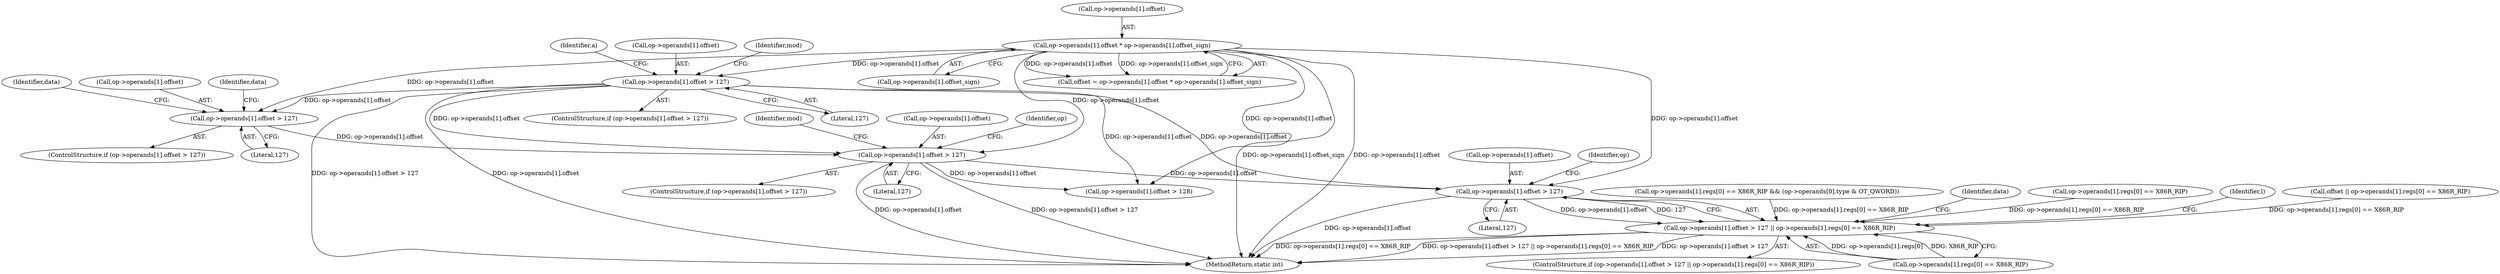 digraph "0_radare2_f17bfd9f1da05f30f23a4dd05e9d2363e1406948@API" {
"1003173" [label="(Call,op->operands[1].offset > 127)"];
"1002014" [label="(Call,op->operands[1].offset * op->operands[1].offset_sign)"];
"1002962" [label="(Call,op->operands[1].offset > 127)"];
"1002907" [label="(Call,op->operands[1].offset > 127)"];
"1002853" [label="(Call,op->operands[1].offset > 127)"];
"1003172" [label="(Call,op->operands[1].offset > 127 || op->operands[1].regs[0] == X86R_RIP)"];
"1002947" [label="(Identifier,data)"];
"1002962" [label="(Call,op->operands[1].offset > 127)"];
"1003098" [label="(Call,op->operands[1].offset > 128)"];
"1002906" [label="(ControlStructure,if (op->operands[1].offset > 127))"];
"1002919" [label="(Identifier,data)"];
"1002915" [label="(Literal,127)"];
"1003174" [label="(Call,op->operands[1].offset)"];
"1002870" [label="(Identifier,a)"];
"1002854" [label="(Call,op->operands[1].offset)"];
"1002022" [label="(Call,op->operands[1].offset_sign)"];
"1003072" [label="(Identifier,op)"];
"1002961" [label="(ControlStructure,if (op->operands[1].offset > 127))"];
"1003173" [label="(Call,op->operands[1].offset > 127)"];
"1003171" [label="(ControlStructure,if (op->operands[1].offset > 127 || op->operands[1].regs[0] == X86R_RIP))"];
"1002973" [label="(Identifier,mod)"];
"1003220" [label="(MethodReturn,static int)"];
"1003187" [label="(Identifier,op)"];
"1002014" [label="(Call,op->operands[1].offset * op->operands[1].offset_sign)"];
"1003008" [label="(Call,op->operands[1].regs[0] == X86R_RIP && (op->operands[0].type & OT_QWORD))"];
"1002907" [label="(Call,op->operands[1].offset > 127)"];
"1002864" [label="(Identifier,mod)"];
"1002852" [label="(ControlStructure,if (op->operands[1].offset > 127))"];
"1002963" [label="(Call,op->operands[1].offset)"];
"1003196" [label="(Identifier,data)"];
"1002886" [label="(Call,op->operands[1].regs[0] == X86R_RIP)"];
"1003182" [label="(Call,op->operands[1].regs[0] == X86R_RIP)"];
"1003219" [label="(Identifier,l)"];
"1002970" [label="(Literal,127)"];
"1003172" [label="(Call,op->operands[1].offset > 127 || op->operands[1].regs[0] == X86R_RIP)"];
"1002908" [label="(Call,op->operands[1].offset)"];
"1003151" [label="(Call,offset || op->operands[1].regs[0] == X86R_RIP)"];
"1003181" [label="(Literal,127)"];
"1002853" [label="(Call,op->operands[1].offset > 127)"];
"1002861" [label="(Literal,127)"];
"1002015" [label="(Call,op->operands[1].offset)"];
"1002012" [label="(Call,offset = op->operands[1].offset * op->operands[1].offset_sign)"];
"1003173" -> "1003172"  [label="AST: "];
"1003173" -> "1003181"  [label="CFG: "];
"1003174" -> "1003173"  [label="AST: "];
"1003181" -> "1003173"  [label="AST: "];
"1003187" -> "1003173"  [label="CFG: "];
"1003172" -> "1003173"  [label="CFG: "];
"1003173" -> "1003220"  [label="DDG: op->operands[1].offset"];
"1003173" -> "1003172"  [label="DDG: op->operands[1].offset"];
"1003173" -> "1003172"  [label="DDG: 127"];
"1002014" -> "1003173"  [label="DDG: op->operands[1].offset"];
"1002962" -> "1003173"  [label="DDG: op->operands[1].offset"];
"1002853" -> "1003173"  [label="DDG: op->operands[1].offset"];
"1002014" -> "1002012"  [label="AST: "];
"1002014" -> "1002022"  [label="CFG: "];
"1002015" -> "1002014"  [label="AST: "];
"1002022" -> "1002014"  [label="AST: "];
"1002012" -> "1002014"  [label="CFG: "];
"1002014" -> "1003220"  [label="DDG: op->operands[1].offset_sign"];
"1002014" -> "1003220"  [label="DDG: op->operands[1].offset"];
"1002014" -> "1002012"  [label="DDG: op->operands[1].offset"];
"1002014" -> "1002012"  [label="DDG: op->operands[1].offset_sign"];
"1002014" -> "1002853"  [label="DDG: op->operands[1].offset"];
"1002014" -> "1002907"  [label="DDG: op->operands[1].offset"];
"1002014" -> "1002962"  [label="DDG: op->operands[1].offset"];
"1002014" -> "1003098"  [label="DDG: op->operands[1].offset"];
"1002962" -> "1002961"  [label="AST: "];
"1002962" -> "1002970"  [label="CFG: "];
"1002963" -> "1002962"  [label="AST: "];
"1002970" -> "1002962"  [label="AST: "];
"1002973" -> "1002962"  [label="CFG: "];
"1003072" -> "1002962"  [label="CFG: "];
"1002962" -> "1003220"  [label="DDG: op->operands[1].offset > 127"];
"1002962" -> "1003220"  [label="DDG: op->operands[1].offset"];
"1002907" -> "1002962"  [label="DDG: op->operands[1].offset"];
"1002853" -> "1002962"  [label="DDG: op->operands[1].offset"];
"1002962" -> "1003098"  [label="DDG: op->operands[1].offset"];
"1002907" -> "1002906"  [label="AST: "];
"1002907" -> "1002915"  [label="CFG: "];
"1002908" -> "1002907"  [label="AST: "];
"1002915" -> "1002907"  [label="AST: "];
"1002919" -> "1002907"  [label="CFG: "];
"1002947" -> "1002907"  [label="CFG: "];
"1002853" -> "1002907"  [label="DDG: op->operands[1].offset"];
"1002853" -> "1002852"  [label="AST: "];
"1002853" -> "1002861"  [label="CFG: "];
"1002854" -> "1002853"  [label="AST: "];
"1002861" -> "1002853"  [label="AST: "];
"1002864" -> "1002853"  [label="CFG: "];
"1002870" -> "1002853"  [label="CFG: "];
"1002853" -> "1003220"  [label="DDG: op->operands[1].offset > 127"];
"1002853" -> "1003220"  [label="DDG: op->operands[1].offset"];
"1002853" -> "1003098"  [label="DDG: op->operands[1].offset"];
"1003172" -> "1003171"  [label="AST: "];
"1003172" -> "1003182"  [label="CFG: "];
"1003182" -> "1003172"  [label="AST: "];
"1003196" -> "1003172"  [label="CFG: "];
"1003219" -> "1003172"  [label="CFG: "];
"1003172" -> "1003220"  [label="DDG: op->operands[1].offset > 127 || op->operands[1].regs[0] == X86R_RIP"];
"1003172" -> "1003220"  [label="DDG: op->operands[1].offset > 127"];
"1003172" -> "1003220"  [label="DDG: op->operands[1].regs[0] == X86R_RIP"];
"1003008" -> "1003172"  [label="DDG: op->operands[1].regs[0] == X86R_RIP"];
"1002886" -> "1003172"  [label="DDG: op->operands[1].regs[0] == X86R_RIP"];
"1003151" -> "1003172"  [label="DDG: op->operands[1].regs[0] == X86R_RIP"];
"1003182" -> "1003172"  [label="DDG: op->operands[1].regs[0]"];
"1003182" -> "1003172"  [label="DDG: X86R_RIP"];
}
